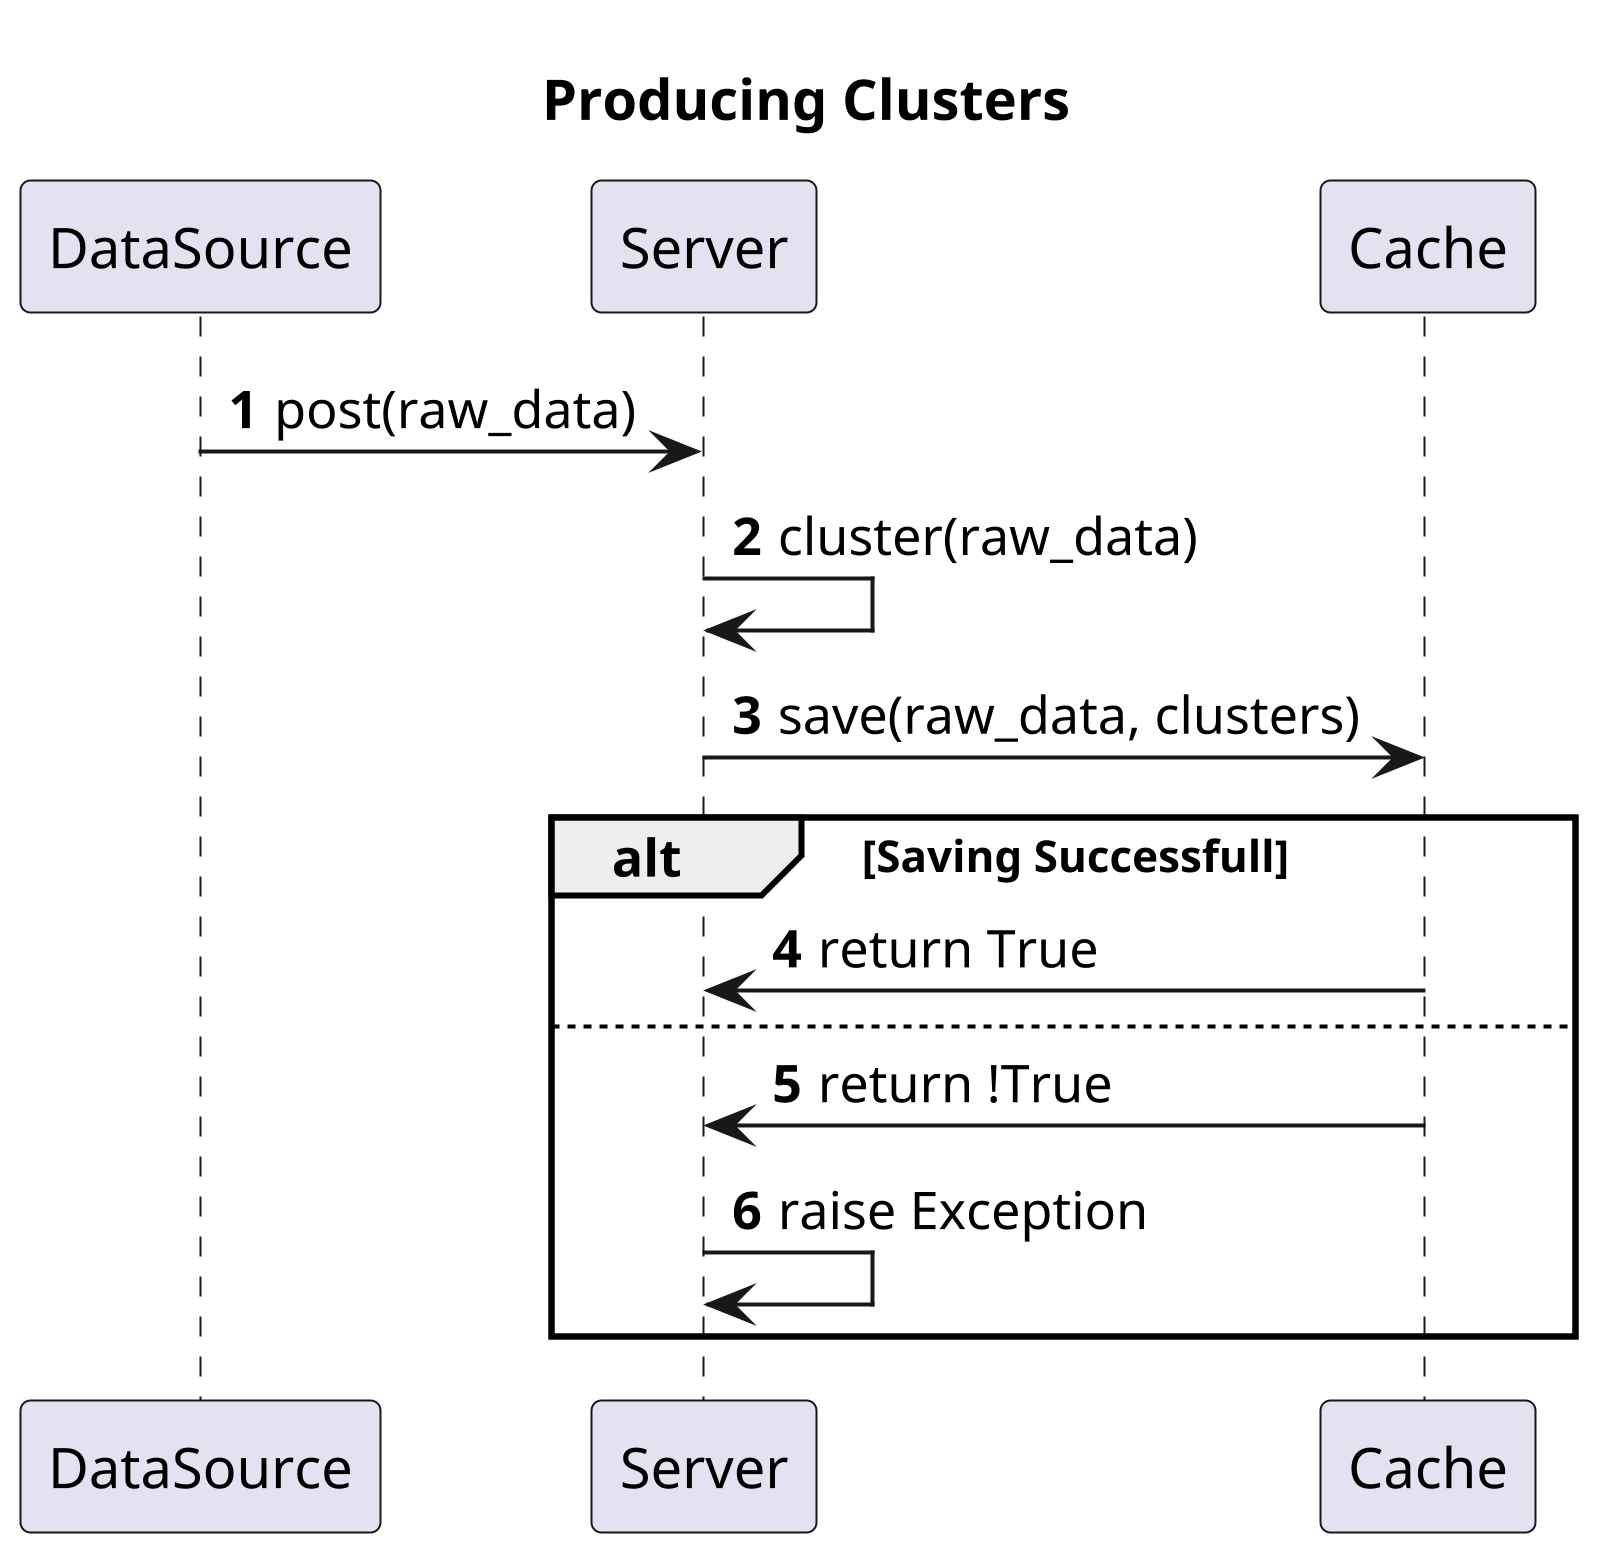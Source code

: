@startuml

title Producing Clusters
scale 5
autonumber

DataSource -> Server: post(raw_data)
Server -> Server: cluster(raw_data)
Server -> Cache: save(raw_data, clusters)
alt Saving Successfull
    Server <- Cache: return True
else
    Server <- Cache: return !True
    Server -> Server: raise Exception
end
@enduml